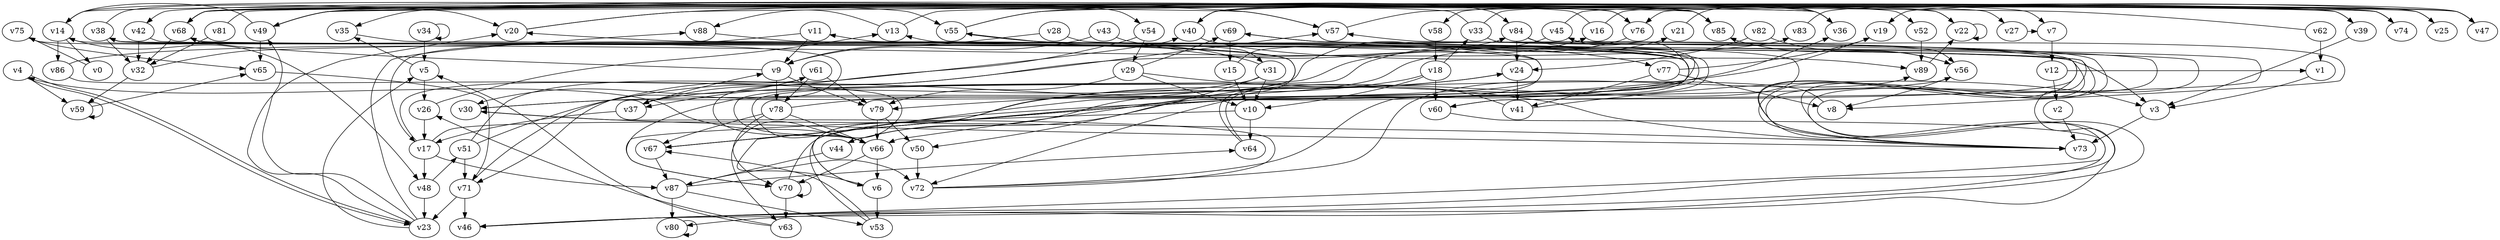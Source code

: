 // Benchmark game 133 - 90 vertices
digraph G {
    v0 [name="v0", player=1];
    v1 [name="v1", player=0];
    v2 [name="v2", player=1];
    v3 [name="v3", player=0];
    v4 [name="v4", player=0, target=1];
    v5 [name="v5", player=1, target=1];
    v6 [name="v6", player=0];
    v7 [name="v7", player=1];
    v8 [name="v8", player=0];
    v9 [name="v9", player=0];
    v10 [name="v10", player=1, target=1];
    v11 [name="v11", player=1];
    v12 [name="v12", player=0];
    v13 [name="v13", player=0];
    v14 [name="v14", player=0];
    v15 [name="v15", player=0];
    v16 [name="v16", player=0];
    v17 [name="v17", player=0];
    v18 [name="v18", player=0];
    v19 [name="v19", player=0];
    v20 [name="v20", player=0, target=1];
    v21 [name="v21", player=0];
    v22 [name="v22", player=1];
    v23 [name="v23", player=0];
    v24 [name="v24", player=0];
    v25 [name="v25", player=0];
    v26 [name="v26", player=1];
    v27 [name="v27", player=1];
    v28 [name="v28", player=1];
    v29 [name="v29", player=1];
    v30 [name="v30", player=0];
    v31 [name="v31", player=0];
    v32 [name="v32", player=1];
    v33 [name="v33", player=0, target=1];
    v34 [name="v34", player=1];
    v35 [name="v35", player=1];
    v36 [name="v36", player=1];
    v37 [name="v37", player=0, target=1];
    v38 [name="v38", player=0];
    v39 [name="v39", player=1];
    v40 [name="v40", player=1];
    v41 [name="v41", player=1, target=1];
    v42 [name="v42", player=0];
    v43 [name="v43", player=0, target=1];
    v44 [name="v44", player=1];
    v45 [name="v45", player=0];
    v46 [name="v46", player=0, target=1];
    v47 [name="v47", player=1];
    v48 [name="v48", player=0];
    v49 [name="v49", player=1, target=1];
    v50 [name="v50", player=1];
    v51 [name="v51", player=0];
    v52 [name="v52", player=1];
    v53 [name="v53", player=0];
    v54 [name="v54", player=0];
    v55 [name="v55", player=0, target=1];
    v56 [name="v56", player=1];
    v57 [name="v57", player=1];
    v58 [name="v58", player=0];
    v59 [name="v59", player=1];
    v60 [name="v60", player=0, target=1];
    v61 [name="v61", player=1];
    v62 [name="v62", player=1];
    v63 [name="v63", player=0];
    v64 [name="v64", player=1];
    v65 [name="v65", player=0];
    v66 [name="v66", player=1];
    v67 [name="v67", player=1];
    v68 [name="v68", player=1, target=1];
    v69 [name="v69", player=0, target=1];
    v70 [name="v70", player=1];
    v71 [name="v71", player=1];
    v72 [name="v72", player=1];
    v73 [name="v73", player=0];
    v74 [name="v74", player=1];
    v75 [name="v75", player=1];
    v76 [name="v76", player=0];
    v77 [name="v77", player=1];
    v78 [name="v78", player=0];
    v79 [name="v79", player=1];
    v80 [name="v80", player=1];
    v81 [name="v81", player=1];
    v82 [name="v82", player=0];
    v83 [name="v83", player=1];
    v84 [name="v84", player=0, target=1];
    v85 [name="v85", player=0];
    v86 [name="v86", player=1];
    v87 [name="v87", player=1];
    v88 [name="v88", player=0];
    v89 [name="v89", player=1];

    v0 -> v75 [constraint="time >= 14"];
    v1 -> v3;
    v2 -> v73;
    v3 -> v73;
    v4 -> v59;
    v5 -> v35 [constraint="time >= 2"];
    v6 -> v38 [constraint="time <= 5"];
    v7 -> v12;
    v8 -> v79 [constraint="time >= 13"];
    v9 -> v68 [constraint="time <= 11"];
    v10 -> v70 [constraint="(time >= 9) && (time <= 25)"];
    v11 -> v9 [constraint="time <= 14"];
    v12 -> v2;
    v13 -> v22 [constraint="time == 17"];
    v14 -> v55 [constraint="time % 3 == 1"];
    v15 -> v56 [constraint="time <= 10"];
    v16 -> v27 [constraint="time == 5"];
    v17 -> v61 [constraint="time <= 12"];
    v18 -> v6 [constraint="time % 6 == 0"];
    v19 -> v30 [constraint="time == 9"];
    v20 -> v39 [constraint="time == 16"];
    v21 -> v36 [constraint="time >= 4"];
    v22 -> v22 [constraint="time >= 12"];
    v23 -> v5 [constraint="time <= 24"];
    v24 -> v41;
    v25 -> v76 [constraint="time == 13"];
    v26 -> v13 [constraint="time == 6"];
    v27 -> v7 [constraint="time >= 8"];
    v28 -> v72 [constraint="time <= 23"];
    v29 -> v79;
    v30 -> v73 [constraint="time % 6 == 2"];
    v31 -> v50 [constraint="time == 2"];
    v32 -> v59;
    v33 -> v73 [constraint="time == 2"];
    v34 -> v5;
    v35 -> v44 [constraint="time == 5"];
    v36 -> v40 [constraint="time == 12"];
    v37 -> v17;
    v38 -> v80 [constraint="time % 3 == 2"];
    v39 -> v3 [constraint="time == 18"];
    v40 -> v89 [constraint="time == 0"];
    v41 -> v3 [constraint="time >= 13"];
    v42 -> v32;
    v43 -> v9 [constraint="time == 12"];
    v44 -> v87;
    v45 -> v47 [constraint="time >= 15"];
    v46 -> v20 [constraint="time == 13"];
    v47 -> v19 [constraint="time >= 15"];
    v48 -> v23;
    v49 -> v14 [constraint="time == 17"];
    v50 -> v72;
    v51 -> v71;
    v52 -> v89;
    v53 -> v24 [constraint="time == 3"];
    v54 -> v29 [constraint="time % 5 == 0"];
    v55 -> v85 [constraint="time == 0"];
    v56 -> v85 [constraint="time >= 3"];
    v57 -> v35 [constraint="time % 6 == 1"];
    v58 -> v18;
    v59 -> v59 [constraint="time <= 20"];
    v60 -> v46 [constraint="time == 15"];
    v61 -> v78 [constraint="time <= 17"];
    v62 -> v49 [constraint="time <= 15"];
    v63 -> v26 [constraint="time >= 5"];
    v64 -> v14 [constraint="(time % 3 == 0) || (time % 4 == 2)"];
    v65 -> v71 [constraint="time % 6 == 5"];
    v66 -> v4 [constraint="time <= 19"];
    v67 -> v45 [constraint="time == 20"];
    v68 -> v36 [constraint="time == 11"];
    v69 -> v67 [constraint="time == 14"];
    v70 -> v70 [constraint="time == 9"];
    v71 -> v46;
    v72 -> v89 [constraint="time % 4 == 1"];
    v73 -> v57 [constraint="time % 4 == 3"];
    v74 -> v68 [constraint="time % 6 == 5"];
    v75 -> v71 [constraint="(time % 3 == 0) || (time % 3 == 2)"];
    v76 -> v66 [constraint="time == 6"];
    v77 -> v41;
    v78 -> v70 [constraint="time == 16"];
    v79 -> v50;
    v80 -> v80;
    v81 -> v36 [constraint="time % 5 == 3"];
    v82 -> v56 [constraint="time == 13"];
    v83 -> v25 [constraint="time % 2 == 0"];
    v84 -> v24;
    v85 -> v68 [constraint="time == 5"];
    v86 -> v63 [constraint="time == 18"];
    v87 -> v53 [constraint="(time >= 9) && (time <= 23)"];
    v88 -> v66 [constraint="time % 5 == 2"];
    v89 -> v22 [constraint="(time % 4 == 0) || (time % 5 == 1)"];
    v60 -> v68 [constraint="(time % 2 == 0) || (time % 4 == 0)"];
    v33 -> v52 [constraint="time == 17"];
    v51 -> v40 [constraint="time >= 6"];
    v29 -> v10;
    v37 -> v9 [constraint="time % 3 == 2"];
    v66 -> v16 [constraint="time % 6 == 5"];
    v61 -> v79;
    v55 -> v84 [constraint="time % 4 == 0"];
    v81 -> v32 [constraint="time == 13"];
    v6 -> v13 [constraint="time == 11"];
    v72 -> v30 [constraint="time % 5 == 0"];
    v13 -> v88 [constraint="time == 5"];
    v23 -> v49 [constraint="time == 4"];
    v33 -> v49 [constraint="(time % 2 == 1) || (time % 5 == 1)"];
    v71 -> v57 [constraint="(time >= 4) && (time <= 20)"];
    v14 -> v48 [constraint="time % 3 == 0"];
    v23 -> v20 [constraint="time >= 8"];
    v15 -> v10;
    v10 -> v64;
    v18 -> v10 [constraint="time >= 10"];
    v66 -> v6;
    v68 -> v32 [constraint="time == 10"];
    v42 -> v46 [constraint="time == 15"];
    v31 -> v37 [constraint="time % 3 == 0"];
    v71 -> v23;
    v77 -> v8;
    v84 -> v8 [constraint="time % 3 == 1"];
    v49 -> v74 [constraint="time >= 5"];
    v79 -> v66;
    v75 -> v65 [constraint="time % 6 == 2"];
    v49 -> v76 [constraint="time % 5 == 1"];
    v17 -> v73 [constraint="(time % 3 == 1) || (time % 4 == 1)"];
    v18 -> v60;
    v82 -> v24 [constraint="time == 20"];
    v18 -> v33 [constraint="time <= 17"];
    v78 -> v67;
    v72 -> v69 [constraint="(time >= 10) && (time <= 15)"];
    v48 -> v51 [constraint="time <= 5"];
    v73 -> v38 [constraint="time == 6"];
    v6 -> v53;
    v54 -> v37 [constraint="time == 10"];
    v64 -> v68 [constraint="time <= 23"];
    v70 -> v63;
    v34 -> v34 [constraint="time >= 7"];
    v31 -> v10;
    v67 -> v87;
    v17 -> v87 [constraint="time <= 23"];
    v22 -> v58 [constraint="time == 7"];
    v87 -> v72 [constraint="time >= 10"];
    v66 -> v11 [constraint="time % 3 == 0"];
    v4 -> v23 [constraint="(time % 4 == 0) || (time % 3 == 2)"];
    v87 -> v64 [constraint="time == 6"];
    v49 -> v65;
    v41 -> v37 [constraint="time >= 12"];
    v49 -> v85 [constraint="time == 7"];
    v62 -> v1;
    v68 -> v57 [constraint="time == 11"];
    v9 -> v78;
    v5 -> v26;
    v55 -> v3 [constraint="time == 9"];
    v59 -> v65 [constraint="time >= 4"];
    v20 -> v54 [constraint="time == 8"];
    v68 -> v39 [constraint="time == 20"];
    v28 -> v9 [constraint="time >= 14"];
    v26 -> v17;
    v29 -> v69 [constraint="time <= 16"];
    v32 -> v31 [constraint="time == 13"];
    v61 -> v30;
    v45 -> v70 [constraint="time == 5"];
    v9 -> v79 [constraint="time == 8"];
    v43 -> v77 [constraint="(time % 2 == 0) || (time % 4 == 0)"];
    v11 -> v17 [constraint="time % 2 == 0"];
    v45 -> v46 [constraint="time <= 21"];
    v78 -> v66;
    v78 -> v21 [constraint="time % 2 == 1"];
    v69 -> v15;
    v16 -> v42 [constraint="time == 13"];
    v57 -> v7 [constraint="time == 19"];
    v86 -> v83 [constraint="time >= 3"];
    v38 -> v32 [constraint="time <= 15"];
    v38 -> v60 [constraint="time == 19"];
    v56 -> v8;
    v14 -> v47 [constraint="time >= 12"];
    v53 -> v67 [constraint="time >= 4"];
    v14 -> v86;
    v38 -> v20 [constraint="time == 9"];
    v40 -> v76 [constraint="time >= 7"];
    v29 -> v73 [constraint="time <= 18"];
    v67 -> v36 [constraint="time == 6"];
    v12 -> v1 [constraint="time >= 1"];
    v24 -> v44 [constraint="time % 4 == 3"];
    v17 -> v48;
    v23 -> v88 [constraint="time >= 6"];
    v4 -> v23 [constraint="time == 2"];
    v77 -> v19 [constraint="time == 5"];
    v14 -> v0;
    v70 -> v56 [constraint="time >= 15"];
    v66 -> v70;
    v31 -> v55 [constraint="(time >= 5) && (time <= 24)"];
    v63 -> v5 [constraint="time == 19"];
    v40 -> v74 [constraint="time >= 1"];
    v87 -> v80;
    v51 -> v84 [constraint="time % 4 == 1"];
    v84 -> v30 [constraint="time == 4"];
}
